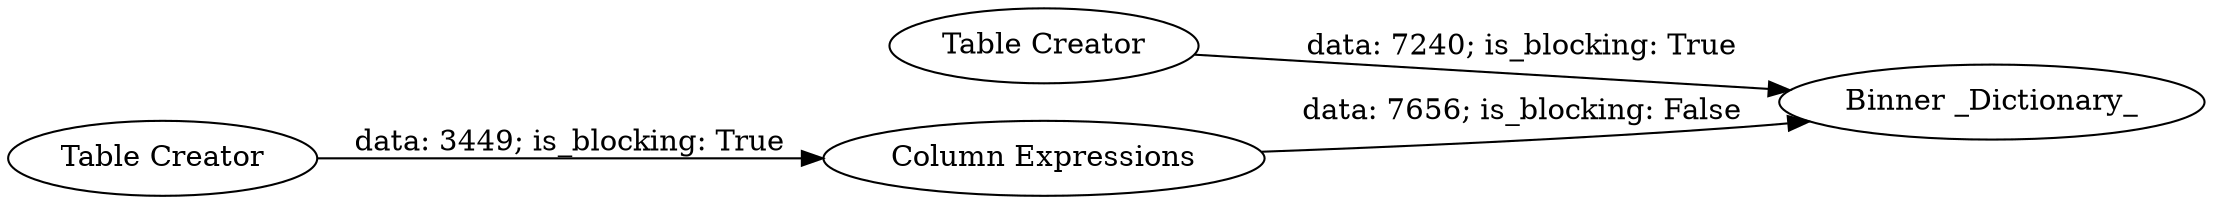 digraph {
	"-3737539704467955196_26" [label="Column Expressions"]
	"-3737539704467955196_27" [label="Table Creator"]
	"-3737539704467955196_25" [label="Table Creator"]
	"-3737539704467955196_28" [label="Binner _Dictionary_"]
	"-3737539704467955196_27" -> "-3737539704467955196_28" [label="data: 7240; is_blocking: True"]
	"-3737539704467955196_26" -> "-3737539704467955196_28" [label="data: 7656; is_blocking: False"]
	"-3737539704467955196_25" -> "-3737539704467955196_26" [label="data: 3449; is_blocking: True"]
	rankdir=LR
}
